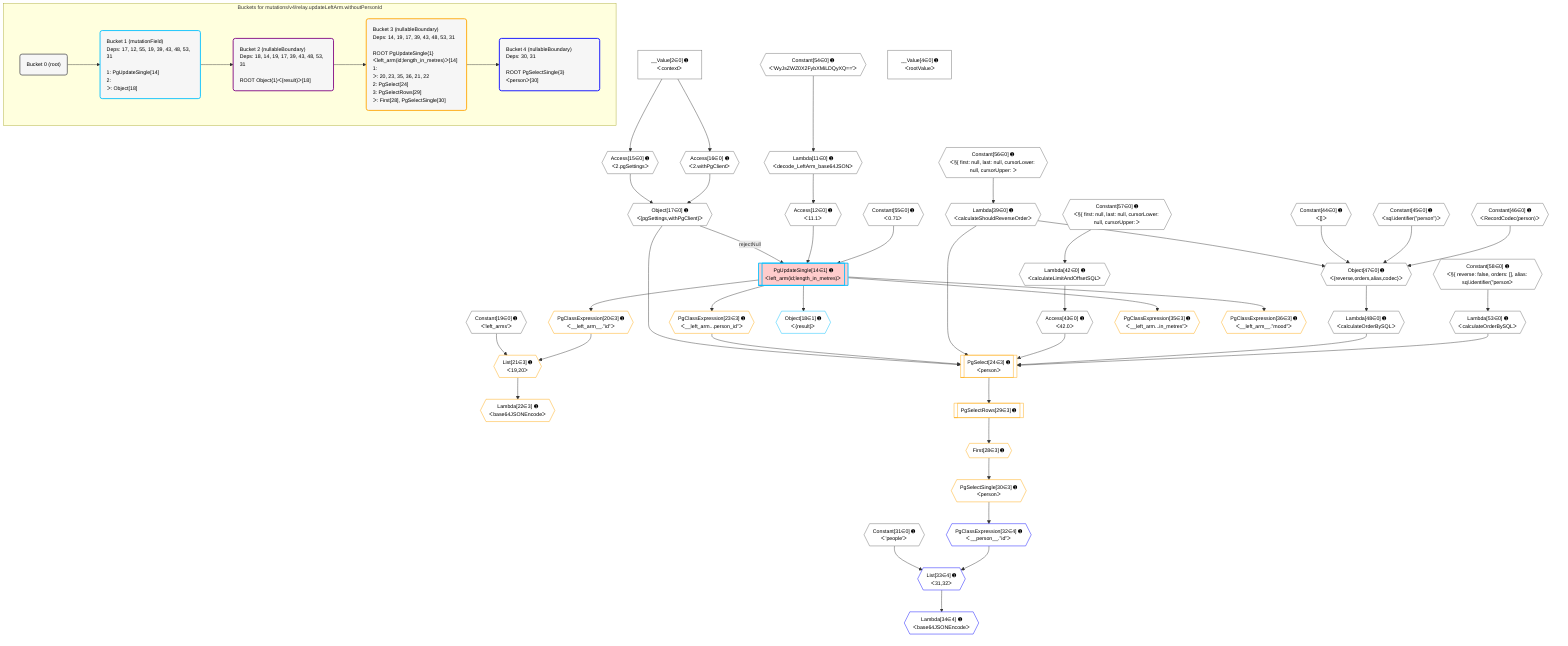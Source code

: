 %%{init: {'themeVariables': { 'fontSize': '12px'}}}%%
graph TD
    classDef path fill:#eee,stroke:#000,color:#000
    classDef plan fill:#fff,stroke-width:1px,color:#000
    classDef itemplan fill:#fff,stroke-width:2px,color:#000
    classDef unbatchedplan fill:#dff,stroke-width:1px,color:#000
    classDef sideeffectplan fill:#fcc,stroke-width:2px,color:#000
    classDef bucket fill:#f6f6f6,color:#000,stroke-width:2px,text-align:left


    %% plan dependencies
    Object47{{"Object[47∈0] ➊<br />ᐸ{reverse,orders,alias,codec}ᐳ"}}:::plan
    Lambda39{{"Lambda[39∈0] ➊<br />ᐸcalculateShouldReverseOrderᐳ"}}:::plan
    Constant44{{"Constant[44∈0] ➊<br />ᐸ[]ᐳ"}}:::plan
    Constant45{{"Constant[45∈0] ➊<br />ᐸsql.identifier(”person”)ᐳ"}}:::plan
    Constant46{{"Constant[46∈0] ➊<br />ᐸRecordCodec(person)ᐳ"}}:::plan
    Lambda39 & Constant44 & Constant45 & Constant46 --> Object47
    Object17{{"Object[17∈0] ➊<br />ᐸ{pgSettings,withPgClient}ᐳ"}}:::plan
    Access15{{"Access[15∈0] ➊<br />ᐸ2.pgSettingsᐳ"}}:::plan
    Access16{{"Access[16∈0] ➊<br />ᐸ2.withPgClientᐳ"}}:::plan
    Access15 & Access16 --> Object17
    Lambda11{{"Lambda[11∈0] ➊<br />ᐸdecode_LeftArm_base64JSONᐳ"}}:::plan
    Constant54{{"Constant[54∈0] ➊<br />ᐸ'WyJsZWZ0X2FybXMiLDQyXQ=='ᐳ"}}:::plan
    Constant54 --> Lambda11
    Access12{{"Access[12∈0] ➊<br />ᐸ11.1ᐳ"}}:::plan
    Lambda11 --> Access12
    __Value2["__Value[2∈0] ➊<br />ᐸcontextᐳ"]:::plan
    __Value2 --> Access15
    __Value2 --> Access16
    Constant56{{"Constant[56∈0] ➊<br />ᐸ§{ first: null, last: null, cursorLower: null, cursorUpper: ᐳ"}}:::plan
    Constant56 --> Lambda39
    Lambda42{{"Lambda[42∈0] ➊<br />ᐸcalculateLimitAndOffsetSQLᐳ"}}:::plan
    Constant57{{"Constant[57∈0] ➊<br />ᐸ§{ first: null, last: null, cursorLower: null, cursorUpper: ᐳ"}}:::plan
    Constant57 --> Lambda42
    Access43{{"Access[43∈0] ➊<br />ᐸ42.0ᐳ"}}:::plan
    Lambda42 --> Access43
    Lambda48{{"Lambda[48∈0] ➊<br />ᐸcalculateOrderBySQLᐳ"}}:::plan
    Object47 --> Lambda48
    Lambda53{{"Lambda[53∈0] ➊<br />ᐸcalculateOrderBySQLᐳ"}}:::plan
    Constant58{{"Constant[58∈0] ➊<br />ᐸ§{ reverse: false, orders: [], alias: sql.identifier(”personᐳ"}}:::plan
    Constant58 --> Lambda53
    __Value4["__Value[4∈0] ➊<br />ᐸrootValueᐳ"]:::plan
    Constant19{{"Constant[19∈0] ➊<br />ᐸ'left_arms'ᐳ"}}:::plan
    Constant31{{"Constant[31∈0] ➊<br />ᐸ'people'ᐳ"}}:::plan
    Constant55{{"Constant[55∈0] ➊<br />ᐸ0.71ᐳ"}}:::plan
    PgUpdateSingle14[["PgUpdateSingle[14∈1] ➊<br />ᐸleft_arm(id;length_in_metres)ᐳ"]]:::sideeffectplan
    Object17 -->|rejectNull| PgUpdateSingle14
    Access12 & Constant55 --> PgUpdateSingle14
    Object18{{"Object[18∈1] ➊<br />ᐸ{result}ᐳ"}}:::plan
    PgUpdateSingle14 --> Object18
    PgSelect24[["PgSelect[24∈3] ➊<br />ᐸpersonᐳ"]]:::plan
    PgClassExpression23{{"PgClassExpression[23∈3] ➊<br />ᐸ__left_arm...person_id”ᐳ"}}:::plan
    Object17 & PgClassExpression23 & Lambda39 & Access43 & Lambda48 & Lambda53 --> PgSelect24
    List21{{"List[21∈3] ➊<br />ᐸ19,20ᐳ"}}:::plan
    PgClassExpression20{{"PgClassExpression[20∈3] ➊<br />ᐸ__left_arm__.”id”ᐳ"}}:::plan
    Constant19 & PgClassExpression20 --> List21
    PgUpdateSingle14 --> PgClassExpression20
    Lambda22{{"Lambda[22∈3] ➊<br />ᐸbase64JSONEncodeᐳ"}}:::plan
    List21 --> Lambda22
    PgUpdateSingle14 --> PgClassExpression23
    First28{{"First[28∈3] ➊"}}:::plan
    PgSelectRows29[["PgSelectRows[29∈3] ➊"]]:::plan
    PgSelectRows29 --> First28
    PgSelect24 --> PgSelectRows29
    PgSelectSingle30{{"PgSelectSingle[30∈3] ➊<br />ᐸpersonᐳ"}}:::plan
    First28 --> PgSelectSingle30
    PgClassExpression35{{"PgClassExpression[35∈3] ➊<br />ᐸ__left_arm...in_metres”ᐳ"}}:::plan
    PgUpdateSingle14 --> PgClassExpression35
    PgClassExpression36{{"PgClassExpression[36∈3] ➊<br />ᐸ__left_arm__.”mood”ᐳ"}}:::plan
    PgUpdateSingle14 --> PgClassExpression36
    List33{{"List[33∈4] ➊<br />ᐸ31,32ᐳ"}}:::plan
    PgClassExpression32{{"PgClassExpression[32∈4] ➊<br />ᐸ__person__.”id”ᐳ"}}:::plan
    Constant31 & PgClassExpression32 --> List33
    PgSelectSingle30 --> PgClassExpression32
    Lambda34{{"Lambda[34∈4] ➊<br />ᐸbase64JSONEncodeᐳ"}}:::plan
    List33 --> Lambda34

    %% define steps

    subgraph "Buckets for mutations/v4/relay.updateLeftArm.withoutPersonId"
    Bucket0("Bucket 0 (root)"):::bucket
    classDef bucket0 stroke:#696969
    class Bucket0,__Value2,__Value4,Lambda11,Access12,Access15,Access16,Object17,Constant19,Constant31,Lambda39,Lambda42,Access43,Constant44,Constant45,Constant46,Object47,Lambda48,Lambda53,Constant54,Constant55,Constant56,Constant57,Constant58 bucket0
    Bucket1("Bucket 1 (mutationField)<br />Deps: 17, 12, 55, 19, 39, 43, 48, 53, 31<br /><br />1: PgUpdateSingle[14]<br />2: <br />ᐳ: Object[18]"):::bucket
    classDef bucket1 stroke:#00bfff
    class Bucket1,PgUpdateSingle14,Object18 bucket1
    Bucket2("Bucket 2 (nullableBoundary)<br />Deps: 18, 14, 19, 17, 39, 43, 48, 53, 31<br /><br />ROOT Object{1}ᐸ{result}ᐳ[18]"):::bucket
    classDef bucket2 stroke:#7f007f
    class Bucket2 bucket2
    Bucket3("Bucket 3 (nullableBoundary)<br />Deps: 14, 19, 17, 39, 43, 48, 53, 31<br /><br />ROOT PgUpdateSingle{1}ᐸleft_arm(id;length_in_metres)ᐳ[14]<br />1: <br />ᐳ: 20, 23, 35, 36, 21, 22<br />2: PgSelect[24]<br />3: PgSelectRows[29]<br />ᐳ: First[28], PgSelectSingle[30]"):::bucket
    classDef bucket3 stroke:#ffa500
    class Bucket3,PgClassExpression20,List21,Lambda22,PgClassExpression23,PgSelect24,First28,PgSelectRows29,PgSelectSingle30,PgClassExpression35,PgClassExpression36 bucket3
    Bucket4("Bucket 4 (nullableBoundary)<br />Deps: 30, 31<br /><br />ROOT PgSelectSingle{3}ᐸpersonᐳ[30]"):::bucket
    classDef bucket4 stroke:#0000ff
    class Bucket4,PgClassExpression32,List33,Lambda34 bucket4
    Bucket0 --> Bucket1
    Bucket1 --> Bucket2
    Bucket2 --> Bucket3
    Bucket3 --> Bucket4
    end